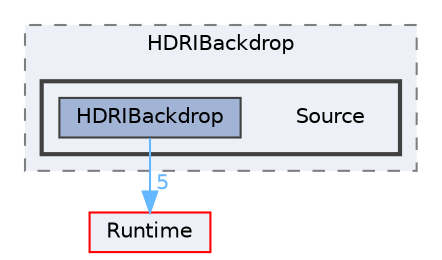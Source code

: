 digraph "Source"
{
 // INTERACTIVE_SVG=YES
 // LATEX_PDF_SIZE
  bgcolor="transparent";
  edge [fontname=Helvetica,fontsize=10,labelfontname=Helvetica,labelfontsize=10];
  node [fontname=Helvetica,fontsize=10,shape=box,height=0.2,width=0.4];
  compound=true
  subgraph clusterdir_0051846b8533252622ebd5c3cfd7364f {
    graph [ bgcolor="#edf0f7", pencolor="grey50", label="HDRIBackdrop", fontname=Helvetica,fontsize=10 style="filled,dashed", URL="dir_0051846b8533252622ebd5c3cfd7364f.html",tooltip=""]
  subgraph clusterdir_b5152e931706533138a9b56ae6aa4689 {
    graph [ bgcolor="#edf0f7", pencolor="grey25", label="", fontname=Helvetica,fontsize=10 style="filled,bold", URL="dir_b5152e931706533138a9b56ae6aa4689.html",tooltip=""]
    dir_b5152e931706533138a9b56ae6aa4689 [shape=plaintext, label="Source"];
  dir_a8a92264be8b362b0e3469aeba519f7b [label="HDRIBackdrop", fillcolor="#a2b4d6", color="grey25", style="filled", URL="dir_a8a92264be8b362b0e3469aeba519f7b.html",tooltip=""];
  }
  }
  dir_7536b172fbd480bfd146a1b1acd6856b [label="Runtime", fillcolor="#edf0f7", color="red", style="filled", URL="dir_7536b172fbd480bfd146a1b1acd6856b.html",tooltip=""];
  dir_a8a92264be8b362b0e3469aeba519f7b->dir_7536b172fbd480bfd146a1b1acd6856b [headlabel="5", labeldistance=1.5 headhref="dir_000472_000984.html" href="dir_000472_000984.html" color="steelblue1" fontcolor="steelblue1"];
}
